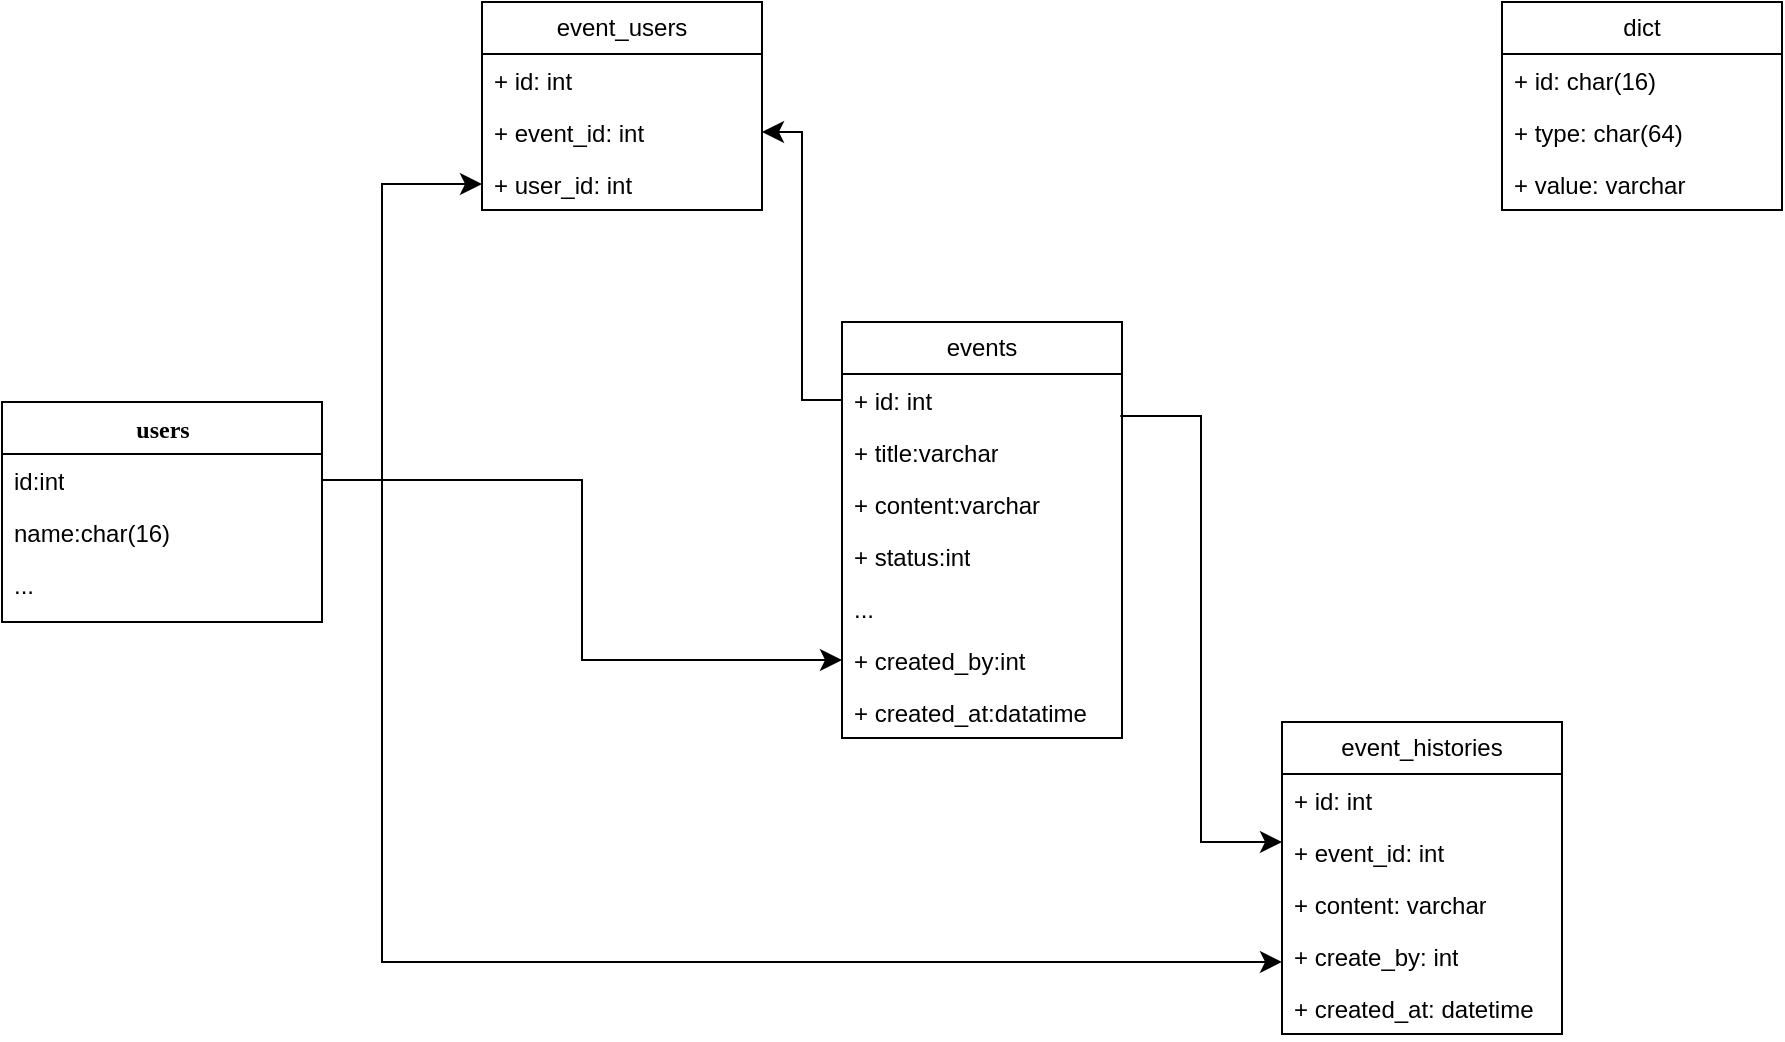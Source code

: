 <mxfile>
    <diagram name="Page-1" id="9f46799a-70d6-7492-0946-bef42562c5a5">
        <mxGraphModel dx="2082" dy="1045" grid="1" gridSize="10" guides="1" tooltips="1" connect="1" arrows="1" fold="1" page="1" pageScale="1" pageWidth="1100" pageHeight="850" background="none" math="0" shadow="0">
            <root>
                <mxCell id="0"/>
                <mxCell id="1" parent="0"/>
                <mxCell id="78961159f06e98e8-17" value="users" style="swimlane;html=1;fontStyle=1;align=center;verticalAlign=top;childLayout=stackLayout;horizontal=1;startSize=26;horizontalStack=0;resizeParent=1;resizeLast=0;collapsible=1;marginBottom=0;swimlaneFillColor=default;rounded=0;shadow=0;comic=0;labelBackgroundColor=none;strokeWidth=1;fillColor=none;fontFamily=Verdana;fontSize=12" parent="1" vertex="1">
                    <mxGeometry x="30" y="230" width="160" height="110" as="geometry">
                        <mxRectangle x="90" y="83" width="70" height="30" as="alternateBounds"/>
                    </mxGeometry>
                </mxCell>
                <mxCell id="78961159f06e98e8-21" value="id:int" style="text;html=1;strokeColor=none;fillColor=none;align=left;verticalAlign=top;spacingLeft=4;spacingRight=4;whiteSpace=wrap;overflow=hidden;rotatable=0;points=[[0,0.5],[1,0.5]];portConstraint=eastwest;" parent="78961159f06e98e8-17" vertex="1">
                    <mxGeometry y="26" width="160" height="26" as="geometry"/>
                </mxCell>
                <mxCell id="78961159f06e98e8-23" value="name:char(16)" style="text;html=1;strokeColor=none;fillColor=none;align=left;verticalAlign=top;spacingLeft=4;spacingRight=4;whiteSpace=wrap;overflow=hidden;rotatable=0;points=[[0,0.5],[1,0.5]];portConstraint=eastwest;" parent="78961159f06e98e8-17" vertex="1">
                    <mxGeometry y="52" width="160" height="26" as="geometry"/>
                </mxCell>
                <mxCell id="78961159f06e98e8-25" value="..." style="text;html=1;strokeColor=none;fillColor=none;align=left;verticalAlign=top;spacingLeft=4;spacingRight=4;whiteSpace=wrap;overflow=hidden;rotatable=0;points=[[0,0.5],[1,0.5]];portConstraint=eastwest;" parent="78961159f06e98e8-17" vertex="1">
                    <mxGeometry y="78" width="160" height="22" as="geometry"/>
                </mxCell>
                <mxCell id="xobJHWEAEimOxBQGIvET-1" value="events" style="swimlane;fontStyle=0;childLayout=stackLayout;horizontal=1;startSize=26;fillColor=none;horizontalStack=0;resizeParent=1;resizeParentMax=0;resizeLast=0;collapsible=1;marginBottom=0;whiteSpace=wrap;html=1;swimlaneFillColor=default;" parent="1" vertex="1">
                    <mxGeometry x="450" y="190" width="140" height="208" as="geometry"/>
                </mxCell>
                <mxCell id="xobJHWEAEimOxBQGIvET-2" value="+ id: int" style="text;strokeColor=none;fillColor=none;align=left;verticalAlign=top;spacingLeft=4;spacingRight=4;overflow=hidden;rotatable=0;points=[[0,0.5],[1,0.5]];portConstraint=eastwest;whiteSpace=wrap;html=1;" parent="xobJHWEAEimOxBQGIvET-1" vertex="1">
                    <mxGeometry y="26" width="140" height="26" as="geometry"/>
                </mxCell>
                <mxCell id="xobJHWEAEimOxBQGIvET-3" value="+ title:varchar" style="text;strokeColor=none;fillColor=none;align=left;verticalAlign=top;spacingLeft=4;spacingRight=4;overflow=hidden;rotatable=0;points=[[0,0.5],[1,0.5]];portConstraint=eastwest;whiteSpace=wrap;html=1;" parent="xobJHWEAEimOxBQGIvET-1" vertex="1">
                    <mxGeometry y="52" width="140" height="26" as="geometry"/>
                </mxCell>
                <mxCell id="xobJHWEAEimOxBQGIvET-4" value="+ content:varchar" style="text;strokeColor=none;fillColor=none;align=left;verticalAlign=top;spacingLeft=4;spacingRight=4;overflow=hidden;rotatable=0;points=[[0,0.5],[1,0.5]];portConstraint=eastwest;whiteSpace=wrap;html=1;" parent="xobJHWEAEimOxBQGIvET-1" vertex="1">
                    <mxGeometry y="78" width="140" height="26" as="geometry"/>
                </mxCell>
                <mxCell id="xobJHWEAEimOxBQGIvET-40" value="+ status:int" style="text;strokeColor=none;fillColor=none;align=left;verticalAlign=top;spacingLeft=4;spacingRight=4;overflow=hidden;rotatable=0;points=[[0,0.5],[1,0.5]];portConstraint=eastwest;whiteSpace=wrap;html=1;" parent="xobJHWEAEimOxBQGIvET-1" vertex="1">
                    <mxGeometry y="104" width="140" height="26" as="geometry"/>
                </mxCell>
                <mxCell id="xobJHWEAEimOxBQGIvET-17" value="..." style="text;strokeColor=none;fillColor=none;align=left;verticalAlign=top;spacingLeft=4;spacingRight=4;overflow=hidden;rotatable=0;points=[[0,0.5],[1,0.5]];portConstraint=eastwest;whiteSpace=wrap;html=1;" parent="xobJHWEAEimOxBQGIvET-1" vertex="1">
                    <mxGeometry y="130" width="140" height="26" as="geometry"/>
                </mxCell>
                <mxCell id="xobJHWEAEimOxBQGIvET-13" value="+ created_by:int" style="text;strokeColor=none;fillColor=none;align=left;verticalAlign=top;spacingLeft=4;spacingRight=4;overflow=hidden;rotatable=0;points=[[0,0.5],[1,0.5]];portConstraint=eastwest;whiteSpace=wrap;html=1;" parent="xobJHWEAEimOxBQGIvET-1" vertex="1">
                    <mxGeometry y="156" width="140" height="26" as="geometry"/>
                </mxCell>
                <mxCell id="xobJHWEAEimOxBQGIvET-10" value="+ created_at:datatime" style="text;strokeColor=none;fillColor=none;align=left;verticalAlign=top;spacingLeft=4;spacingRight=4;overflow=hidden;rotatable=0;points=[[0,0.5],[1,0.5]];portConstraint=eastwest;whiteSpace=wrap;html=1;" parent="xobJHWEAEimOxBQGIvET-1" vertex="1">
                    <mxGeometry y="182" width="140" height="26" as="geometry"/>
                </mxCell>
                <mxCell id="xobJHWEAEimOxBQGIvET-16" value="" style="edgeStyle=elbowEdgeStyle;elbow=horizontal;endArrow=classic;html=1;curved=0;rounded=0;endSize=8;startSize=8;entryX=0;entryY=0.5;entryDx=0;entryDy=0;exitX=1;exitY=0.5;exitDx=0;exitDy=0;" parent="1" source="78961159f06e98e8-21" target="xobJHWEAEimOxBQGIvET-13" edge="1">
                    <mxGeometry width="50" height="50" relative="1" as="geometry">
                        <mxPoint x="520" y="340" as="sourcePoint"/>
                        <mxPoint x="570" y="290" as="targetPoint"/>
                    </mxGeometry>
                </mxCell>
                <mxCell id="xobJHWEAEimOxBQGIvET-23" value="event_users" style="swimlane;fontStyle=0;childLayout=stackLayout;horizontal=1;startSize=26;fillColor=none;horizontalStack=0;resizeParent=1;resizeParentMax=0;resizeLast=0;collapsible=1;marginBottom=0;whiteSpace=wrap;html=1;swimlaneFillColor=default;" parent="1" vertex="1">
                    <mxGeometry x="270" y="30" width="140" height="104" as="geometry"/>
                </mxCell>
                <mxCell id="xobJHWEAEimOxBQGIvET-24" value="+ id: int" style="text;strokeColor=none;fillColor=none;align=left;verticalAlign=top;spacingLeft=4;spacingRight=4;overflow=hidden;rotatable=0;points=[[0,0.5],[1,0.5]];portConstraint=eastwest;whiteSpace=wrap;html=1;" parent="xobJHWEAEimOxBQGIvET-23" vertex="1">
                    <mxGeometry y="26" width="140" height="26" as="geometry"/>
                </mxCell>
                <mxCell id="xobJHWEAEimOxBQGIvET-25" value="+ event_id: int&amp;nbsp;" style="text;strokeColor=none;fillColor=none;align=left;verticalAlign=top;spacingLeft=4;spacingRight=4;overflow=hidden;rotatable=0;points=[[0,0.5],[1,0.5]];portConstraint=eastwest;whiteSpace=wrap;html=1;" parent="xobJHWEAEimOxBQGIvET-23" vertex="1">
                    <mxGeometry y="52" width="140" height="26" as="geometry"/>
                </mxCell>
                <mxCell id="xobJHWEAEimOxBQGIvET-26" value="+ user_id: int" style="text;strokeColor=none;fillColor=none;align=left;verticalAlign=top;spacingLeft=4;spacingRight=4;overflow=hidden;rotatable=0;points=[[0,0.5],[1,0.5]];portConstraint=eastwest;whiteSpace=wrap;html=1;" parent="xobJHWEAEimOxBQGIvET-23" vertex="1">
                    <mxGeometry y="78" width="140" height="26" as="geometry"/>
                </mxCell>
                <mxCell id="xobJHWEAEimOxBQGIvET-27" value="" style="edgeStyle=elbowEdgeStyle;elbow=horizontal;endArrow=classic;html=1;curved=0;rounded=0;endSize=8;startSize=8;entryX=0;entryY=0.5;entryDx=0;entryDy=0;exitX=1;exitY=0.5;exitDx=0;exitDy=0;" parent="1" source="78961159f06e98e8-21" target="xobJHWEAEimOxBQGIvET-26" edge="1">
                    <mxGeometry width="50" height="50" relative="1" as="geometry">
                        <mxPoint x="190" y="270" as="sourcePoint"/>
                        <mxPoint x="320" y="360" as="targetPoint"/>
                        <Array as="points">
                            <mxPoint x="220" y="269"/>
                        </Array>
                    </mxGeometry>
                </mxCell>
                <mxCell id="xobJHWEAEimOxBQGIvET-29" value="" style="edgeStyle=elbowEdgeStyle;elbow=horizontal;endArrow=classic;html=1;curved=0;rounded=0;endSize=8;startSize=8;entryX=1;entryY=0.5;entryDx=0;entryDy=0;exitX=0;exitY=0.5;exitDx=0;exitDy=0;" parent="1" source="xobJHWEAEimOxBQGIvET-2" target="xobJHWEAEimOxBQGIvET-25" edge="1">
                    <mxGeometry width="50" height="50" relative="1" as="geometry">
                        <mxPoint x="520" y="340" as="sourcePoint"/>
                        <mxPoint x="570" y="290" as="targetPoint"/>
                    </mxGeometry>
                </mxCell>
                <mxCell id="xobJHWEAEimOxBQGIvET-30" value="event_histories" style="swimlane;fontStyle=0;childLayout=stackLayout;horizontal=1;startSize=26;fillColor=none;horizontalStack=0;resizeParent=1;resizeParentMax=0;resizeLast=0;collapsible=1;marginBottom=0;whiteSpace=wrap;html=1;swimlaneFillColor=default;" parent="1" vertex="1">
                    <mxGeometry x="670" y="390" width="140" height="156" as="geometry"/>
                </mxCell>
                <mxCell id="xobJHWEAEimOxBQGIvET-31" value="+ id: int" style="text;strokeColor=none;fillColor=none;align=left;verticalAlign=top;spacingLeft=4;spacingRight=4;overflow=hidden;rotatable=0;points=[[0,0.5],[1,0.5]];portConstraint=eastwest;whiteSpace=wrap;html=1;" parent="xobJHWEAEimOxBQGIvET-30" vertex="1">
                    <mxGeometry y="26" width="140" height="26" as="geometry"/>
                </mxCell>
                <mxCell id="xobJHWEAEimOxBQGIvET-32" value="+ event_id: int" style="text;strokeColor=none;fillColor=none;align=left;verticalAlign=top;spacingLeft=4;spacingRight=4;overflow=hidden;rotatable=0;points=[[0,0.5],[1,0.5]];portConstraint=eastwest;whiteSpace=wrap;html=1;" parent="xobJHWEAEimOxBQGIvET-30" vertex="1">
                    <mxGeometry y="52" width="140" height="26" as="geometry"/>
                </mxCell>
                <mxCell id="xobJHWEAEimOxBQGIvET-33" value="+ content: varchar" style="text;strokeColor=none;fillColor=none;align=left;verticalAlign=top;spacingLeft=4;spacingRight=4;overflow=hidden;rotatable=0;points=[[0,0.5],[1,0.5]];portConstraint=eastwest;whiteSpace=wrap;html=1;" parent="xobJHWEAEimOxBQGIvET-30" vertex="1">
                    <mxGeometry y="78" width="140" height="26" as="geometry"/>
                </mxCell>
                <mxCell id="xobJHWEAEimOxBQGIvET-36" value="+ create_by: int" style="text;strokeColor=none;fillColor=none;align=left;verticalAlign=top;spacingLeft=4;spacingRight=4;overflow=hidden;rotatable=0;points=[[0,0.5],[1,0.5]];portConstraint=eastwest;whiteSpace=wrap;html=1;" parent="xobJHWEAEimOxBQGIvET-30" vertex="1">
                    <mxGeometry y="104" width="140" height="26" as="geometry"/>
                </mxCell>
                <mxCell id="xobJHWEAEimOxBQGIvET-34" value="+ created_at: datetime" style="text;strokeColor=none;fillColor=none;align=left;verticalAlign=top;spacingLeft=4;spacingRight=4;overflow=hidden;rotatable=0;points=[[0,0.5],[1,0.5]];portConstraint=eastwest;whiteSpace=wrap;html=1;" parent="xobJHWEAEimOxBQGIvET-30" vertex="1">
                    <mxGeometry y="130" width="140" height="26" as="geometry"/>
                </mxCell>
                <mxCell id="xobJHWEAEimOxBQGIvET-35" value="" style="edgeStyle=elbowEdgeStyle;elbow=horizontal;endArrow=classic;html=1;curved=0;rounded=0;endSize=8;startSize=8;entryX=0;entryY=0.308;entryDx=0;entryDy=0;entryPerimeter=0;exitX=0.994;exitY=0.81;exitDx=0;exitDy=0;exitPerimeter=0;" parent="1" source="xobJHWEAEimOxBQGIvET-2" target="xobJHWEAEimOxBQGIvET-32" edge="1">
                    <mxGeometry width="50" height="50" relative="1" as="geometry">
                        <mxPoint x="450" y="360" as="sourcePoint"/>
                        <mxPoint x="500" y="310" as="targetPoint"/>
                    </mxGeometry>
                </mxCell>
                <mxCell id="xobJHWEAEimOxBQGIvET-39" value="" style="edgeStyle=elbowEdgeStyle;elbow=horizontal;endArrow=classic;html=1;curved=0;rounded=0;endSize=8;startSize=8;exitX=1;exitY=0.5;exitDx=0;exitDy=0;entryX=0;entryY=0.615;entryDx=0;entryDy=0;entryPerimeter=0;" parent="1" source="78961159f06e98e8-21" target="xobJHWEAEimOxBQGIvET-36" edge="1">
                    <mxGeometry width="50" height="50" relative="1" as="geometry">
                        <mxPoint x="230" y="560" as="sourcePoint"/>
                        <mxPoint x="630" y="470" as="targetPoint"/>
                        <Array as="points">
                            <mxPoint x="220" y="380"/>
                        </Array>
                    </mxGeometry>
                </mxCell>
                <mxCell id="xobJHWEAEimOxBQGIvET-41" value="dict" style="swimlane;fontStyle=0;childLayout=stackLayout;horizontal=1;startSize=26;fillColor=none;horizontalStack=0;resizeParent=1;resizeParentMax=0;resizeLast=0;collapsible=1;marginBottom=0;whiteSpace=wrap;html=1;swimlaneFillColor=default;" parent="1" vertex="1">
                    <mxGeometry x="780" y="30" width="140" height="104" as="geometry"/>
                </mxCell>
                <mxCell id="xobJHWEAEimOxBQGIvET-42" value="+ id: char(16)" style="text;strokeColor=none;fillColor=none;align=left;verticalAlign=top;spacingLeft=4;spacingRight=4;overflow=hidden;rotatable=0;points=[[0,0.5],[1,0.5]];portConstraint=eastwest;whiteSpace=wrap;html=1;" parent="xobJHWEAEimOxBQGIvET-41" vertex="1">
                    <mxGeometry y="26" width="140" height="26" as="geometry"/>
                </mxCell>
                <mxCell id="xobJHWEAEimOxBQGIvET-43" value="+ type: char(64)" style="text;strokeColor=none;fillColor=none;align=left;verticalAlign=top;spacingLeft=4;spacingRight=4;overflow=hidden;rotatable=0;points=[[0,0.5],[1,0.5]];portConstraint=eastwest;whiteSpace=wrap;html=1;" parent="xobJHWEAEimOxBQGIvET-41" vertex="1">
                    <mxGeometry y="52" width="140" height="26" as="geometry"/>
                </mxCell>
                <mxCell id="xobJHWEAEimOxBQGIvET-44" value="+ value: varchar" style="text;strokeColor=none;fillColor=none;align=left;verticalAlign=top;spacingLeft=4;spacingRight=4;overflow=hidden;rotatable=0;points=[[0,0.5],[1,0.5]];portConstraint=eastwest;whiteSpace=wrap;html=1;" parent="xobJHWEAEimOxBQGIvET-41" vertex="1">
                    <mxGeometry y="78" width="140" height="26" as="geometry"/>
                </mxCell>
            </root>
        </mxGraphModel>
    </diagram>
</mxfile>